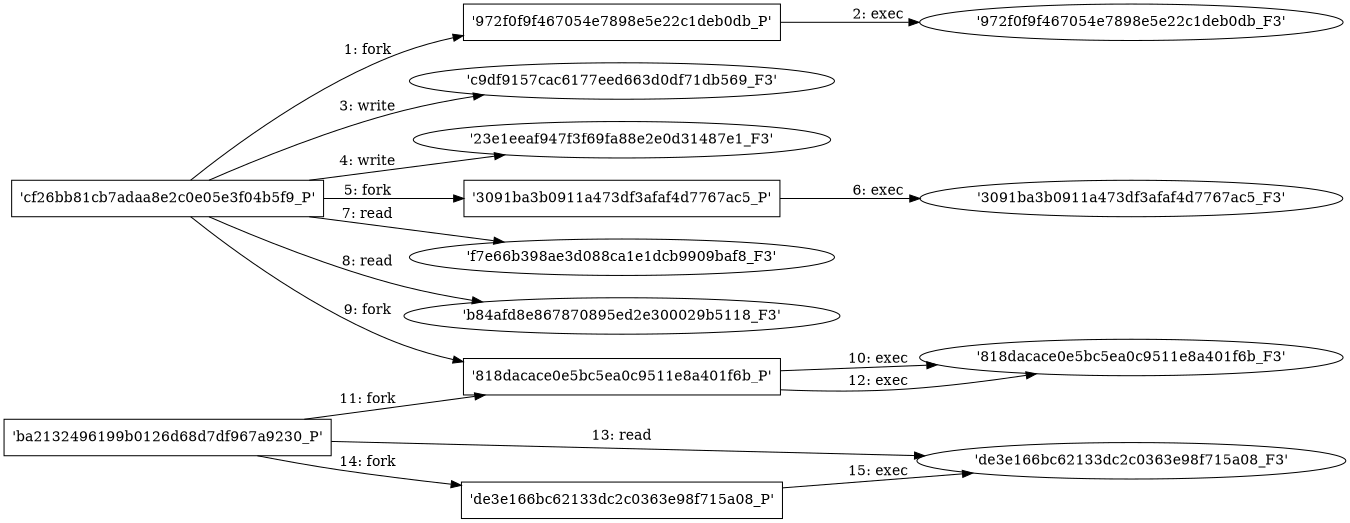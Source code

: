 digraph "D:\Learning\Paper\apt\基于CTI的攻击预警\Dataset\攻击图\ASGfromALLCTI\Threat Roundup for Nov. 9 to Nov. 16.dot" {
rankdir="LR"
size="9"
fixedsize="false"
splines="true"
nodesep=0.3
ranksep=0
fontsize=10
overlap="scalexy"
engine= "neato"
	"'cf26bb81cb7adaa8e2c0e05e3f04b5f9_P'" [node_type=Process shape=box]
	"'972f0f9f467054e7898e5e22c1deb0db_P'" [node_type=Process shape=box]
	"'cf26bb81cb7adaa8e2c0e05e3f04b5f9_P'" -> "'972f0f9f467054e7898e5e22c1deb0db_P'" [label="1: fork"]
	"'972f0f9f467054e7898e5e22c1deb0db_P'" [node_type=Process shape=box]
	"'972f0f9f467054e7898e5e22c1deb0db_F3'" [node_type=File shape=ellipse]
	"'972f0f9f467054e7898e5e22c1deb0db_P'" -> "'972f0f9f467054e7898e5e22c1deb0db_F3'" [label="2: exec"]
	"'c9df9157cac6177eed663d0df71db569_F3'" [node_type=file shape=ellipse]
	"'cf26bb81cb7adaa8e2c0e05e3f04b5f9_P'" [node_type=Process shape=box]
	"'cf26bb81cb7adaa8e2c0e05e3f04b5f9_P'" -> "'c9df9157cac6177eed663d0df71db569_F3'" [label="3: write"]
	"'23e1eeaf947f3f69fa88e2e0d31487e1_F3'" [node_type=file shape=ellipse]
	"'cf26bb81cb7adaa8e2c0e05e3f04b5f9_P'" [node_type=Process shape=box]
	"'cf26bb81cb7adaa8e2c0e05e3f04b5f9_P'" -> "'23e1eeaf947f3f69fa88e2e0d31487e1_F3'" [label="4: write"]
	"'cf26bb81cb7adaa8e2c0e05e3f04b5f9_P'" [node_type=Process shape=box]
	"'3091ba3b0911a473df3afaf4d7767ac5_P'" [node_type=Process shape=box]
	"'cf26bb81cb7adaa8e2c0e05e3f04b5f9_P'" -> "'3091ba3b0911a473df3afaf4d7767ac5_P'" [label="5: fork"]
	"'3091ba3b0911a473df3afaf4d7767ac5_P'" [node_type=Process shape=box]
	"'3091ba3b0911a473df3afaf4d7767ac5_F3'" [node_type=File shape=ellipse]
	"'3091ba3b0911a473df3afaf4d7767ac5_P'" -> "'3091ba3b0911a473df3afaf4d7767ac5_F3'" [label="6: exec"]
	"'f7e66b398ae3d088ca1e1dcb9909baf8_F3'" [node_type=file shape=ellipse]
	"'cf26bb81cb7adaa8e2c0e05e3f04b5f9_P'" [node_type=Process shape=box]
	"'cf26bb81cb7adaa8e2c0e05e3f04b5f9_P'" -> "'f7e66b398ae3d088ca1e1dcb9909baf8_F3'" [label="7: read"]
	"'b84afd8e867870895ed2e300029b5118_F3'" [node_type=file shape=ellipse]
	"'cf26bb81cb7adaa8e2c0e05e3f04b5f9_P'" [node_type=Process shape=box]
	"'cf26bb81cb7adaa8e2c0e05e3f04b5f9_P'" -> "'b84afd8e867870895ed2e300029b5118_F3'" [label="8: read"]
	"'cf26bb81cb7adaa8e2c0e05e3f04b5f9_P'" [node_type=Process shape=box]
	"'818dacace0e5bc5ea0c9511e8a401f6b_P'" [node_type=Process shape=box]
	"'cf26bb81cb7adaa8e2c0e05e3f04b5f9_P'" -> "'818dacace0e5bc5ea0c9511e8a401f6b_P'" [label="9: fork"]
	"'818dacace0e5bc5ea0c9511e8a401f6b_P'" [node_type=Process shape=box]
	"'818dacace0e5bc5ea0c9511e8a401f6b_F3'" [node_type=File shape=ellipse]
	"'818dacace0e5bc5ea0c9511e8a401f6b_P'" -> "'818dacace0e5bc5ea0c9511e8a401f6b_F3'" [label="10: exec"]
	"'ba2132496199b0126d68d7df967a9230_P'" [node_type=Process shape=box]
	"'818dacace0e5bc5ea0c9511e8a401f6b_P'" [node_type=Process shape=box]
	"'ba2132496199b0126d68d7df967a9230_P'" -> "'818dacace0e5bc5ea0c9511e8a401f6b_P'" [label="11: fork"]
	"'818dacace0e5bc5ea0c9511e8a401f6b_P'" [node_type=Process shape=box]
	"'818dacace0e5bc5ea0c9511e8a401f6b_F3'" [node_type=File shape=ellipse]
	"'818dacace0e5bc5ea0c9511e8a401f6b_P'" -> "'818dacace0e5bc5ea0c9511e8a401f6b_F3'" [label="12: exec"]
	"'de3e166bc62133dc2c0363e98f715a08_F3'" [node_type=file shape=ellipse]
	"'ba2132496199b0126d68d7df967a9230_P'" [node_type=Process shape=box]
	"'ba2132496199b0126d68d7df967a9230_P'" -> "'de3e166bc62133dc2c0363e98f715a08_F3'" [label="13: read"]
	"'ba2132496199b0126d68d7df967a9230_P'" [node_type=Process shape=box]
	"'de3e166bc62133dc2c0363e98f715a08_P'" [node_type=Process shape=box]
	"'ba2132496199b0126d68d7df967a9230_P'" -> "'de3e166bc62133dc2c0363e98f715a08_P'" [label="14: fork"]
	"'de3e166bc62133dc2c0363e98f715a08_P'" [node_type=Process shape=box]
	"'de3e166bc62133dc2c0363e98f715a08_F3'" [node_type=File shape=ellipse]
	"'de3e166bc62133dc2c0363e98f715a08_P'" -> "'de3e166bc62133dc2c0363e98f715a08_F3'" [label="15: exec"]
}
